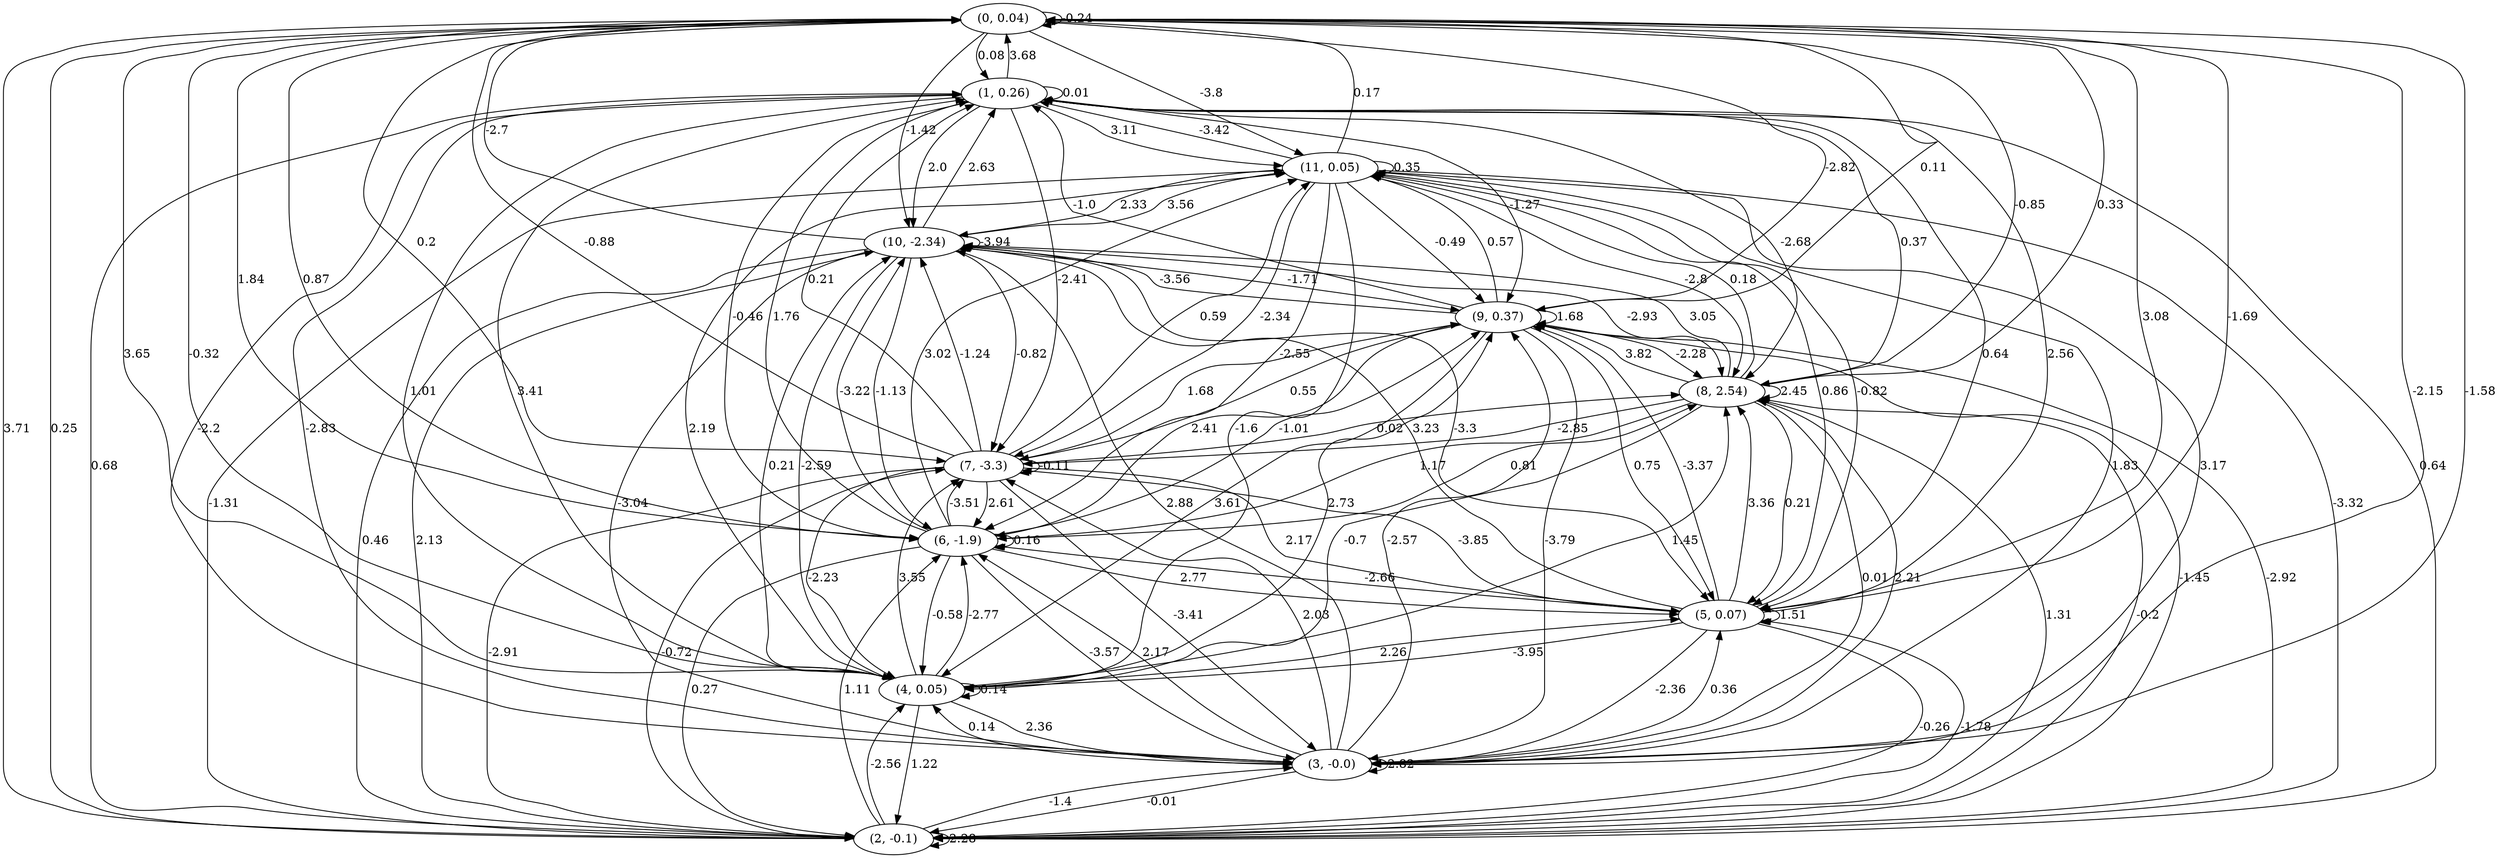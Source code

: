digraph {
    0 [ label = "(0, 0.04)" ]
    1 [ label = "(1, 0.26)" ]
    2 [ label = "(2, -0.1)" ]
    3 [ label = "(3, -0.0)" ]
    4 [ label = "(4, 0.05)" ]
    5 [ label = "(5, 0.07)" ]
    6 [ label = "(6, -1.9)" ]
    7 [ label = "(7, -3.3)" ]
    8 [ label = "(8, 2.54)" ]
    9 [ label = "(9, 0.37)" ]
    10 [ label = "(10, -2.34)" ]
    11 [ label = "(11, 0.05)" ]
    0 -> 0 [ label = "-0.24" ]
    1 -> 1 [ label = "0.01" ]
    2 -> 2 [ label = "2.28" ]
    3 -> 3 [ label = "2.82" ]
    4 -> 4 [ label = "0.14" ]
    5 -> 5 [ label = "1.51" ]
    6 -> 6 [ label = "0.16" ]
    7 -> 7 [ label = "-0.11" ]
    8 -> 8 [ label = "2.45" ]
    9 -> 9 [ label = "1.68" ]
    10 -> 10 [ label = "-3.94" ]
    11 -> 11 [ label = "0.35" ]
    1 -> 0 [ label = "3.68" ]
    2 -> 0 [ label = "0.25" ]
    3 -> 0 [ label = "-1.58" ]
    4 -> 0 [ label = "-0.32" ]
    5 -> 0 [ label = "-1.69" ]
    6 -> 0 [ label = "0.87" ]
    7 -> 0 [ label = "-0.88" ]
    8 -> 0 [ label = "0.33" ]
    9 -> 0 [ label = "0.11" ]
    10 -> 0 [ label = "-2.7" ]
    11 -> 0 [ label = "0.17" ]
    0 -> 1 [ label = "0.08" ]
    2 -> 1 [ label = "0.68" ]
    3 -> 1 [ label = "-2.83" ]
    4 -> 1 [ label = "3.41" ]
    5 -> 1 [ label = "2.56" ]
    6 -> 1 [ label = "1.76" ]
    7 -> 1 [ label = "0.21" ]
    8 -> 1 [ label = "0.37" ]
    9 -> 1 [ label = "-1.0" ]
    10 -> 1 [ label = "2.63" ]
    11 -> 1 [ label = "-3.42" ]
    0 -> 2 [ label = "3.71" ]
    1 -> 2 [ label = "0.64" ]
    3 -> 2 [ label = "-0.01" ]
    4 -> 2 [ label = "1.22" ]
    5 -> 2 [ label = "-0.26" ]
    6 -> 2 [ label = "0.27" ]
    7 -> 2 [ label = "-2.91" ]
    8 -> 2 [ label = "1.31" ]
    9 -> 2 [ label = "-1.45" ]
    10 -> 2 [ label = "0.46" ]
    11 -> 2 [ label = "-3.32" ]
    0 -> 3 [ label = "-2.15" ]
    1 -> 3 [ label = "-2.2" ]
    2 -> 3 [ label = "-1.4" ]
    4 -> 3 [ label = "2.36" ]
    5 -> 3 [ label = "-2.36" ]
    6 -> 3 [ label = "-3.57" ]
    7 -> 3 [ label = "-3.41" ]
    8 -> 3 [ label = "0.01" ]
    9 -> 3 [ label = "-3.79" ]
    10 -> 3 [ label = "-3.04" ]
    11 -> 3 [ label = "3.17" ]
    0 -> 4 [ label = "3.65" ]
    1 -> 4 [ label = "1.01" ]
    2 -> 4 [ label = "-2.56" ]
    3 -> 4 [ label = "0.14" ]
    5 -> 4 [ label = "-3.95" ]
    6 -> 4 [ label = "-0.58" ]
    7 -> 4 [ label = "-2.23" ]
    8 -> 4 [ label = "-0.7" ]
    9 -> 4 [ label = "3.61" ]
    10 -> 4 [ label = "-2.59" ]
    11 -> 4 [ label = "-1.6" ]
    0 -> 5 [ label = "3.08" ]
    1 -> 5 [ label = "0.64" ]
    2 -> 5 [ label = "-1.78" ]
    3 -> 5 [ label = "0.36" ]
    4 -> 5 [ label = "2.26" ]
    6 -> 5 [ label = "2.77" ]
    7 -> 5 [ label = "2.17" ]
    8 -> 5 [ label = "0.21" ]
    9 -> 5 [ label = "0.75" ]
    10 -> 5 [ label = "-3.3" ]
    11 -> 5 [ label = "0.86" ]
    0 -> 6 [ label = "1.84" ]
    1 -> 6 [ label = "-0.46" ]
    2 -> 6 [ label = "1.11" ]
    3 -> 6 [ label = "2.17" ]
    4 -> 6 [ label = "-2.77" ]
    5 -> 6 [ label = "-2.66" ]
    7 -> 6 [ label = "2.61" ]
    8 -> 6 [ label = "1.17" ]
    9 -> 6 [ label = "2.41" ]
    10 -> 6 [ label = "-1.13" ]
    11 -> 6 [ label = "-2.55" ]
    0 -> 7 [ label = "0.2" ]
    1 -> 7 [ label = "-2.41" ]
    2 -> 7 [ label = "-0.72" ]
    3 -> 7 [ label = "2.03" ]
    4 -> 7 [ label = "3.55" ]
    5 -> 7 [ label = "-3.85" ]
    6 -> 7 [ label = "-3.51" ]
    8 -> 7 [ label = "-2.85" ]
    9 -> 7 [ label = "0.55" ]
    10 -> 7 [ label = "-0.82" ]
    11 -> 7 [ label = "-2.34" ]
    0 -> 8 [ label = "-0.85" ]
    1 -> 8 [ label = "-2.68" ]
    2 -> 8 [ label = "-0.2" ]
    3 -> 8 [ label = "2.21" ]
    4 -> 8 [ label = "1.45" ]
    5 -> 8 [ label = "3.36" ]
    6 -> 8 [ label = "0.81" ]
    7 -> 8 [ label = "0.02" ]
    9 -> 8 [ label = "-2.28" ]
    10 -> 8 [ label = "-2.93" ]
    11 -> 8 [ label = "-2.8" ]
    0 -> 9 [ label = "-2.82" ]
    1 -> 9 [ label = "-1.27" ]
    2 -> 9 [ label = "-2.92" ]
    3 -> 9 [ label = "-2.57" ]
    4 -> 9 [ label = "2.73" ]
    5 -> 9 [ label = "-3.37" ]
    6 -> 9 [ label = "-1.01" ]
    7 -> 9 [ label = "1.68" ]
    8 -> 9 [ label = "3.82" ]
    10 -> 9 [ label = "-1.71" ]
    11 -> 9 [ label = "-0.49" ]
    0 -> 10 [ label = "-1.42" ]
    1 -> 10 [ label = "2.0" ]
    2 -> 10 [ label = "2.13" ]
    3 -> 10 [ label = "2.88" ]
    4 -> 10 [ label = "0.21" ]
    5 -> 10 [ label = "3.23" ]
    6 -> 10 [ label = "-3.22" ]
    7 -> 10 [ label = "-1.24" ]
    8 -> 10 [ label = "3.05" ]
    9 -> 10 [ label = "-3.56" ]
    11 -> 10 [ label = "2.33" ]
    0 -> 11 [ label = "-3.8" ]
    1 -> 11 [ label = "3.11" ]
    2 -> 11 [ label = "-1.31" ]
    3 -> 11 [ label = "1.83" ]
    4 -> 11 [ label = "2.19" ]
    5 -> 11 [ label = "-0.82" ]
    6 -> 11 [ label = "3.02" ]
    7 -> 11 [ label = "0.59" ]
    8 -> 11 [ label = "0.18" ]
    9 -> 11 [ label = "0.57" ]
    10 -> 11 [ label = "3.56" ]
}


